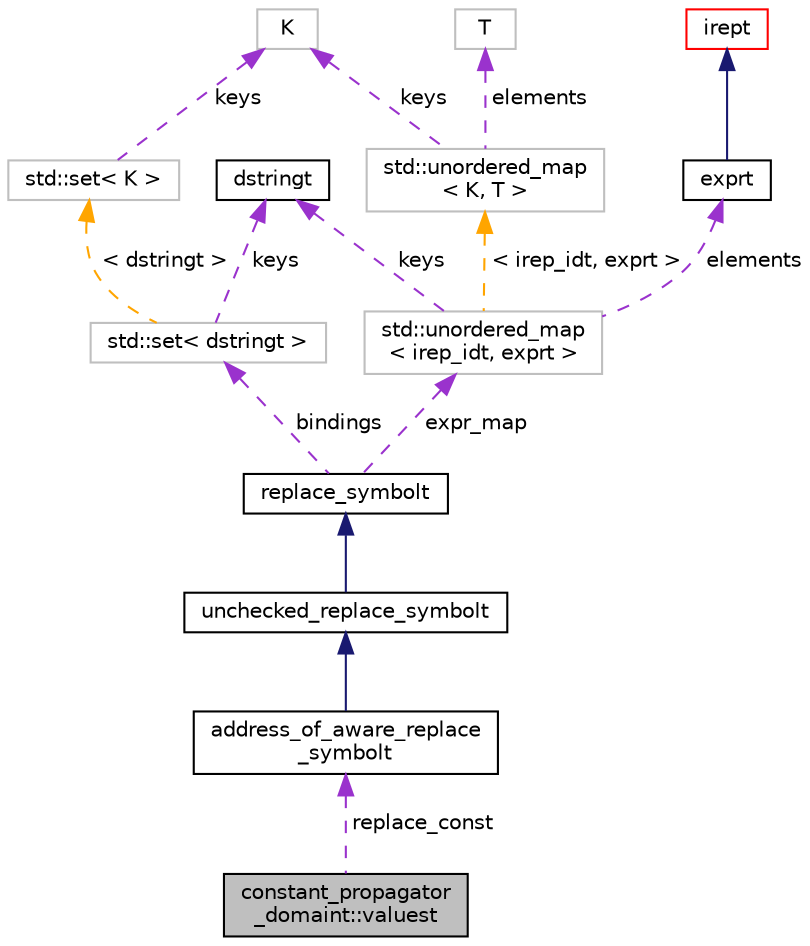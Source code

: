digraph "constant_propagator_domaint::valuest"
{
 // LATEX_PDF_SIZE
  bgcolor="transparent";
  edge [fontname="Helvetica",fontsize="10",labelfontname="Helvetica",labelfontsize="10"];
  node [fontname="Helvetica",fontsize="10",shape=record];
  Node1 [label="constant_propagator\l_domaint::valuest",height=0.2,width=0.4,color="black", fillcolor="grey75", style="filled", fontcolor="black",tooltip=" "];
  Node2 -> Node1 [dir="back",color="darkorchid3",fontsize="10",style="dashed",label=" replace_const" ,fontname="Helvetica"];
  Node2 [label="address_of_aware_replace\l_symbolt",height=0.2,width=0.4,color="black",URL="$classaddress__of__aware__replace__symbolt.html",tooltip="Replace symbols with constants while maintaining syntactically valid expressions."];
  Node3 -> Node2 [dir="back",color="midnightblue",fontsize="10",style="solid",fontname="Helvetica"];
  Node3 [label="unchecked_replace_symbolt",height=0.2,width=0.4,color="black",URL="$classunchecked__replace__symbolt.html",tooltip=" "];
  Node4 -> Node3 [dir="back",color="midnightblue",fontsize="10",style="solid",fontname="Helvetica"];
  Node4 [label="replace_symbolt",height=0.2,width=0.4,color="black",URL="$classreplace__symbolt.html",tooltip="Replace a symbol expression by a given expression."];
  Node5 -> Node4 [dir="back",color="darkorchid3",fontsize="10",style="dashed",label=" expr_map" ,fontname="Helvetica"];
  Node5 [label="std::unordered_map\l\< irep_idt, exprt \>",height=0.2,width=0.4,color="grey75",tooltip=" "];
  Node6 -> Node5 [dir="back",color="darkorchid3",fontsize="10",style="dashed",label=" keys" ,fontname="Helvetica"];
  Node6 [label="dstringt",height=0.2,width=0.4,color="black",URL="$classdstringt.html",tooltip="dstringt has one field, an unsigned integer no which is an index into a static table of strings."];
  Node7 -> Node5 [dir="back",color="darkorchid3",fontsize="10",style="dashed",label=" elements" ,fontname="Helvetica"];
  Node7 [label="exprt",height=0.2,width=0.4,color="black",URL="$classexprt.html",tooltip="Base class for all expressions."];
  Node8 -> Node7 [dir="back",color="midnightblue",fontsize="10",style="solid",fontname="Helvetica"];
  Node8 [label="irept",height=0.2,width=0.4,color="red",URL="$classirept.html",tooltip="There are a large number of kinds of tree structured or tree-like data in CPROVER."];
  Node16 -> Node5 [dir="back",color="orange",fontsize="10",style="dashed",label=" \< irep_idt, exprt \>" ,fontname="Helvetica"];
  Node16 [label="std::unordered_map\l\< K, T \>",height=0.2,width=0.4,color="grey75",tooltip="STL class."];
  Node17 -> Node16 [dir="back",color="darkorchid3",fontsize="10",style="dashed",label=" keys" ,fontname="Helvetica"];
  Node17 [label="K",height=0.2,width=0.4,color="grey75",tooltip=" "];
  Node14 -> Node16 [dir="back",color="darkorchid3",fontsize="10",style="dashed",label=" elements" ,fontname="Helvetica"];
  Node14 [label="T",height=0.2,width=0.4,color="grey75",tooltip=" "];
  Node18 -> Node4 [dir="back",color="darkorchid3",fontsize="10",style="dashed",label=" bindings" ,fontname="Helvetica"];
  Node18 [label="std::set\< dstringt \>",height=0.2,width=0.4,color="grey75",tooltip=" "];
  Node6 -> Node18 [dir="back",color="darkorchid3",fontsize="10",style="dashed",label=" keys" ,fontname="Helvetica"];
  Node19 -> Node18 [dir="back",color="orange",fontsize="10",style="dashed",label=" \< dstringt \>" ,fontname="Helvetica"];
  Node19 [label="std::set\< K \>",height=0.2,width=0.4,color="grey75",tooltip="STL class."];
  Node17 -> Node19 [dir="back",color="darkorchid3",fontsize="10",style="dashed",label=" keys" ,fontname="Helvetica"];
}
